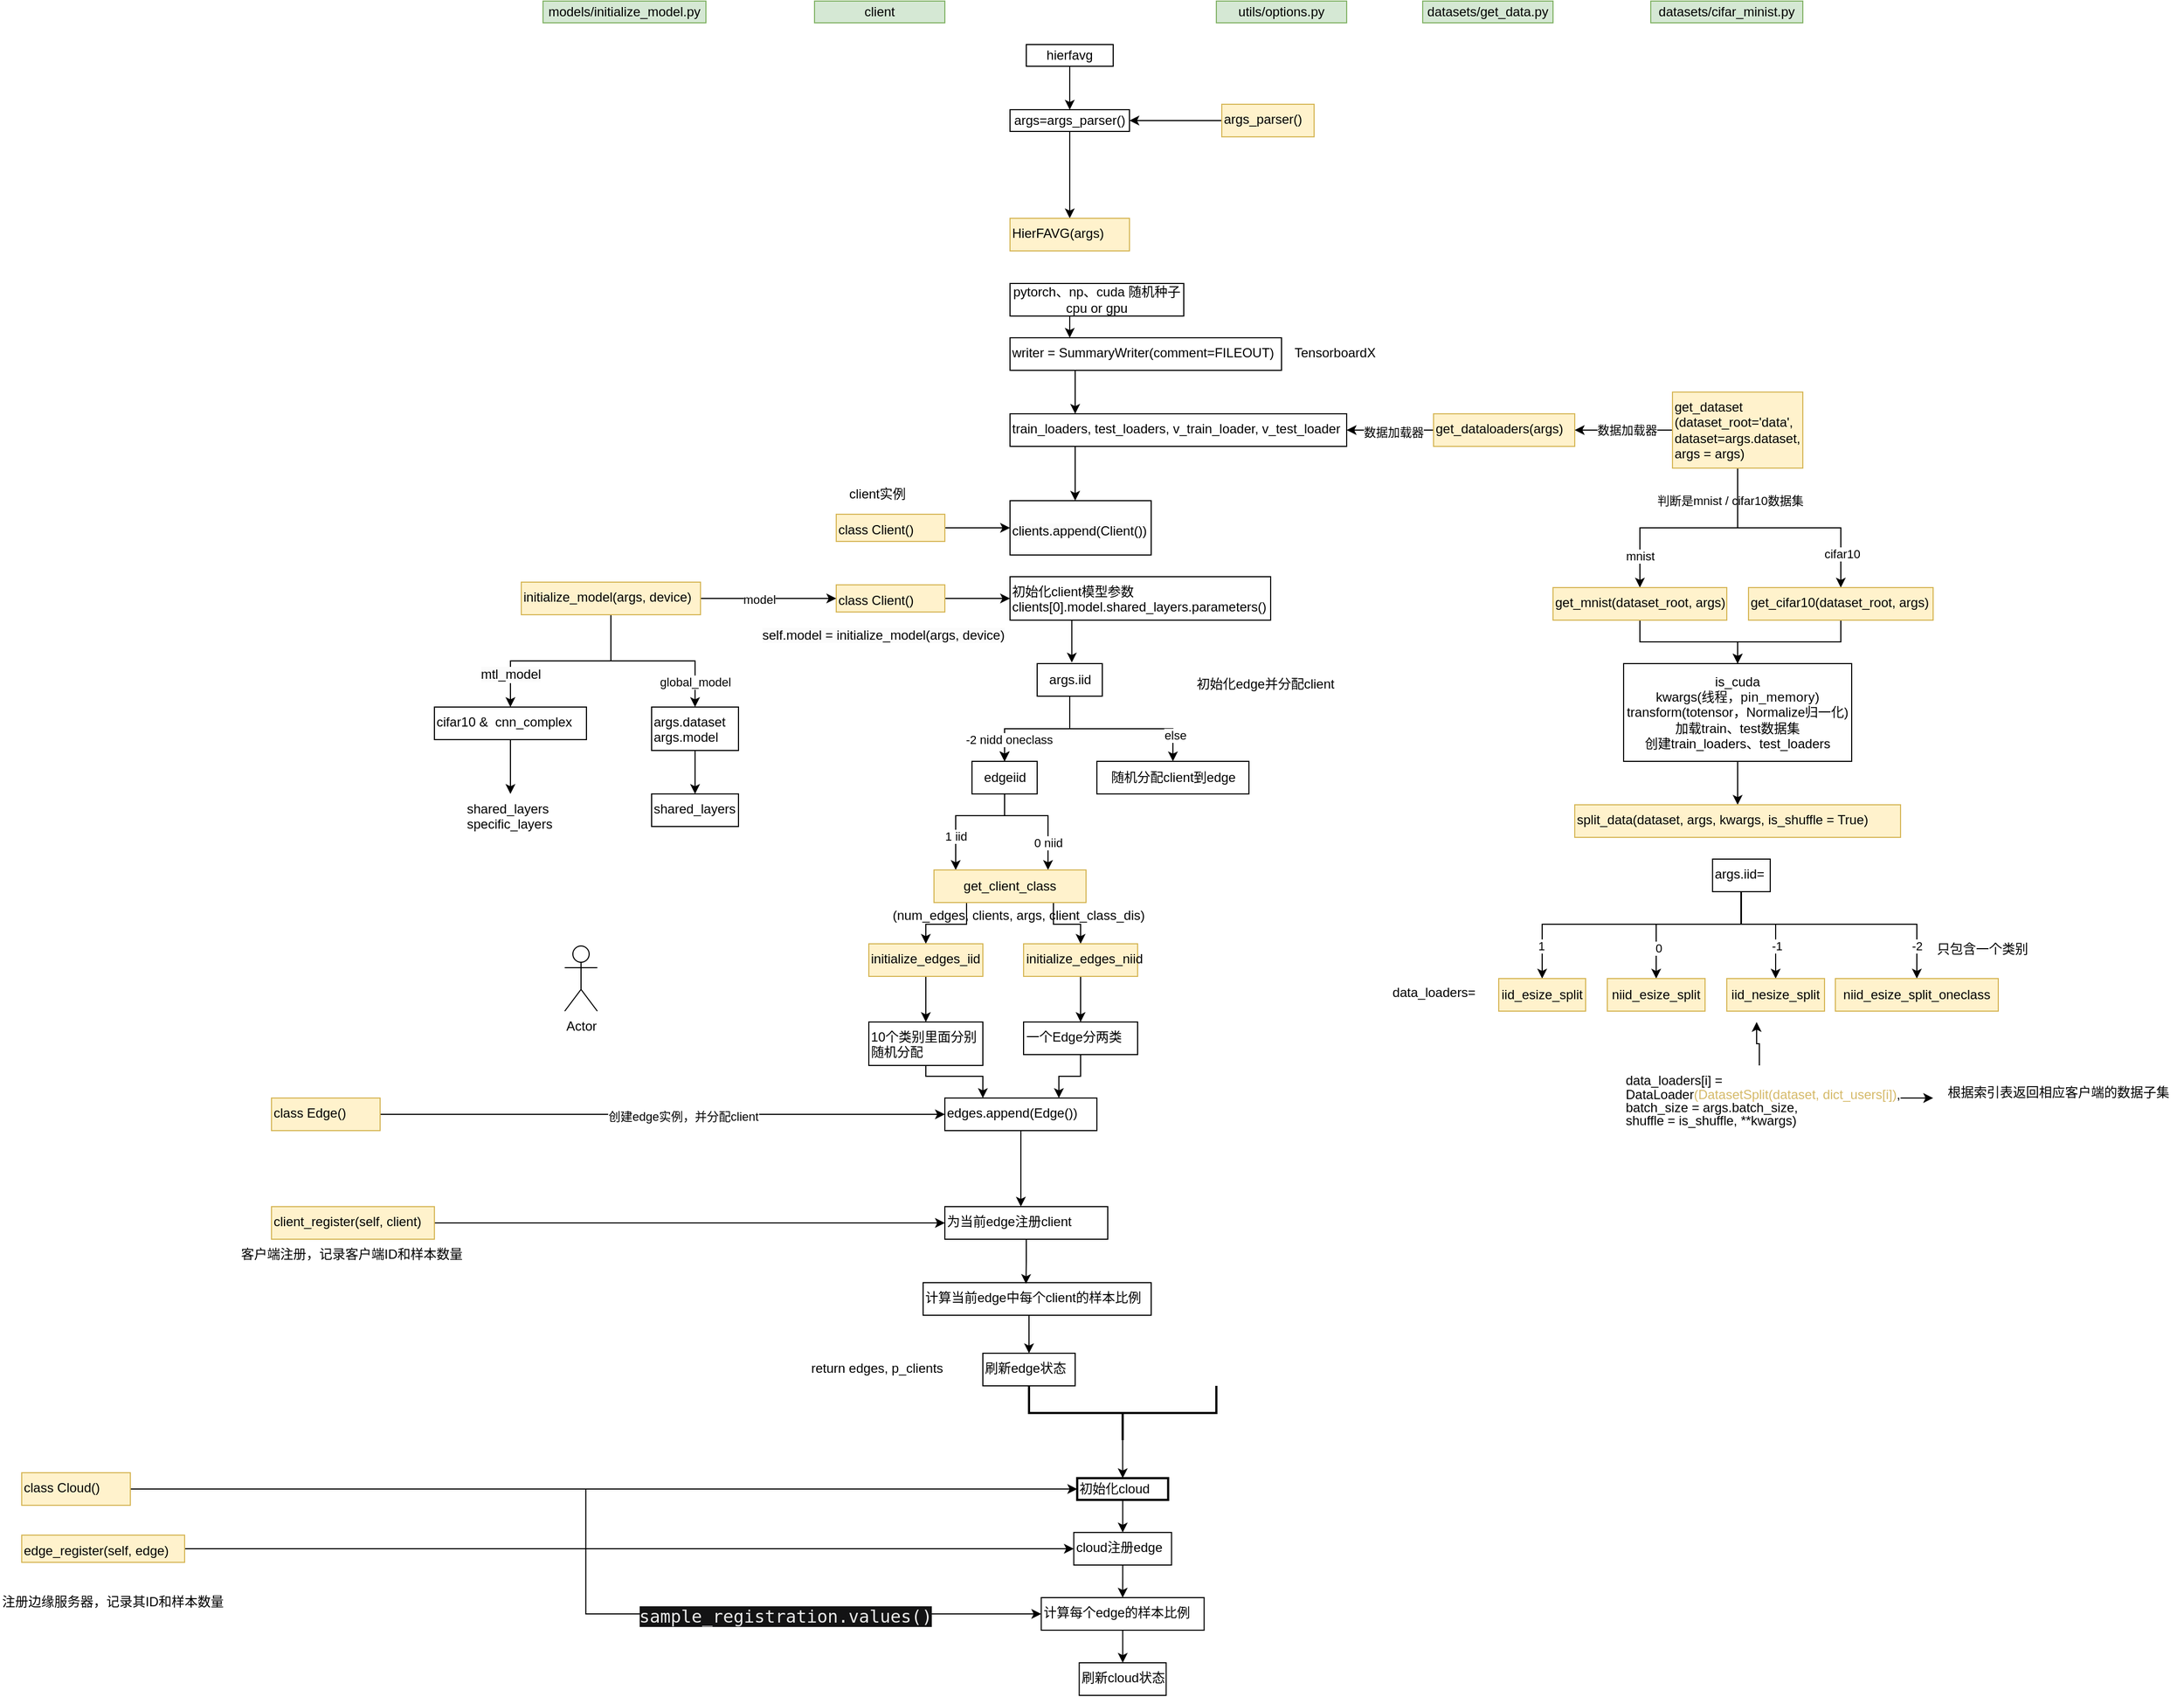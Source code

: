 <mxfile version="25.0.3">
  <diagram name="Page-1" id="74e2e168-ea6b-b213-b513-2b3c1d86103e">
    <mxGraphModel dx="2105" dy="570" grid="1" gridSize="10" guides="1" tooltips="1" connect="1" arrows="1" fold="1" page="1" pageScale="1" pageWidth="1100" pageHeight="850" background="none" math="0" shadow="0">
      <root>
        <mxCell id="0" />
        <mxCell id="1" parent="0" />
        <mxCell id="cj8k2KHTS7MA4aPITtsR-3" style="edgeStyle=orthogonalEdgeStyle;rounded=0;orthogonalLoop=1;jettySize=auto;html=1;exitX=0.5;exitY=1;exitDx=0;exitDy=0;" edge="1" parent="1" source="cj8k2KHTS7MA4aPITtsR-2">
          <mxGeometry relative="1" as="geometry">
            <mxPoint x="125" y="100" as="targetPoint" />
          </mxGeometry>
        </mxCell>
        <mxCell id="cj8k2KHTS7MA4aPITtsR-2" value="hierfavg" style="whiteSpace=wrap;html=1;" vertex="1" parent="1">
          <mxGeometry x="85" y="40" width="80" height="20" as="geometry" />
        </mxCell>
        <mxCell id="cj8k2KHTS7MA4aPITtsR-58" value="" style="edgeStyle=orthogonalEdgeStyle;rounded=0;orthogonalLoop=1;jettySize=auto;html=1;" edge="1" parent="1" source="cj8k2KHTS7MA4aPITtsR-40" target="cj8k2KHTS7MA4aPITtsR-59">
          <mxGeometry relative="1" as="geometry">
            <mxPoint x="125.034" y="150" as="targetPoint" />
          </mxGeometry>
        </mxCell>
        <mxCell id="cj8k2KHTS7MA4aPITtsR-40" value="args=args_parser()" style="whiteSpace=wrap;html=1;" vertex="1" parent="1">
          <mxGeometry x="70" y="100" width="110" height="20" as="geometry" />
        </mxCell>
        <mxCell id="cj8k2KHTS7MA4aPITtsR-54" value="&lt;span style=&quot;text-align: left;&quot;&gt;utils/options.py&lt;/span&gt;" style="rounded=0;whiteSpace=wrap;html=1;fillColor=#d5e8d4;strokeColor=#82b366;" vertex="1" parent="1">
          <mxGeometry x="260" width="120" height="20" as="geometry" />
        </mxCell>
        <mxCell id="cj8k2KHTS7MA4aPITtsR-59" value="HierFAVG(args)" style="text;whiteSpace=wrap;html=1;fillColor=#fff2cc;strokeColor=#d6b656;" vertex="1" parent="1">
          <mxGeometry x="70" y="200" width="110" height="30" as="geometry" />
        </mxCell>
        <mxCell id="cj8k2KHTS7MA4aPITtsR-60" value="pytorch、np、cuda 随机种子&lt;div&gt;cpu or gpu&lt;br&gt;&lt;/div&gt;" style="whiteSpace=wrap;html=1;" vertex="1" parent="1">
          <mxGeometry x="70" y="260" width="160" height="30" as="geometry" />
        </mxCell>
        <mxCell id="cj8k2KHTS7MA4aPITtsR-61" value="&lt;span style=&quot;text-align: left;&quot;&gt;datasets/get_data.py&lt;/span&gt;" style="rounded=0;whiteSpace=wrap;html=1;fillColor=#d5e8d4;strokeColor=#82b366;" vertex="1" parent="1">
          <mxGeometry x="450" width="120" height="20" as="geometry" />
        </mxCell>
        <mxCell id="cj8k2KHTS7MA4aPITtsR-66" value="" style="edgeStyle=orthogonalEdgeStyle;rounded=0;orthogonalLoop=1;jettySize=auto;html=1;" edge="1" parent="1" target="cj8k2KHTS7MA4aPITtsR-65">
          <mxGeometry relative="1" as="geometry">
            <mxPoint x="125" y="290" as="sourcePoint" />
            <Array as="points">
              <mxPoint x="125" y="320" />
              <mxPoint x="125" y="320" />
            </Array>
          </mxGeometry>
        </mxCell>
        <mxCell id="cj8k2KHTS7MA4aPITtsR-72" value="" style="edgeStyle=orthogonalEdgeStyle;rounded=0;orthogonalLoop=1;jettySize=auto;html=1;" edge="1" parent="1" source="cj8k2KHTS7MA4aPITtsR-65">
          <mxGeometry relative="1" as="geometry">
            <mxPoint x="130" y="380" as="targetPoint" />
            <Array as="points">
              <mxPoint x="130" y="360" />
              <mxPoint x="130" y="360" />
            </Array>
          </mxGeometry>
        </mxCell>
        <mxCell id="cj8k2KHTS7MA4aPITtsR-65" value="writer = SummaryWriter(comment=FILEOUT)" style="text;whiteSpace=wrap;html=1;strokeColor=default;" vertex="1" parent="1">
          <mxGeometry x="70" y="310" width="250" height="30" as="geometry" />
        </mxCell>
        <mxCell id="cj8k2KHTS7MA4aPITtsR-70" value="TensorboardX" style="text;whiteSpace=wrap;html=1;" vertex="1" parent="1">
          <mxGeometry x="330" y="310" width="80" height="20" as="geometry" />
        </mxCell>
        <mxCell id="cj8k2KHTS7MA4aPITtsR-133" value="" style="edgeStyle=orthogonalEdgeStyle;rounded=0;orthogonalLoop=1;jettySize=auto;html=1;" edge="1" parent="1" source="cj8k2KHTS7MA4aPITtsR-73" target="cj8k2KHTS7MA4aPITtsR-132">
          <mxGeometry relative="1" as="geometry">
            <Array as="points">
              <mxPoint x="130" y="420" />
              <mxPoint x="130" y="420" />
            </Array>
          </mxGeometry>
        </mxCell>
        <mxCell id="cj8k2KHTS7MA4aPITtsR-73" value="train_loaders, test_loaders, v_train_loader, v_test_loader&lt;div&gt;&lt;br&gt;&lt;/div&gt;" style="text;whiteSpace=wrap;html=1;strokeColor=default;" vertex="1" parent="1">
          <mxGeometry x="70" y="380" width="310" height="30" as="geometry" />
        </mxCell>
        <mxCell id="cj8k2KHTS7MA4aPITtsR-76" value="" style="edgeStyle=orthogonalEdgeStyle;rounded=0;orthogonalLoop=1;jettySize=auto;html=1;" edge="1" parent="1" source="cj8k2KHTS7MA4aPITtsR-75" target="cj8k2KHTS7MA4aPITtsR-73">
          <mxGeometry relative="1" as="geometry" />
        </mxCell>
        <mxCell id="cj8k2KHTS7MA4aPITtsR-78" value="数据加载器" style="edgeLabel;html=1;align=center;verticalAlign=middle;resizable=0;points=[];" vertex="1" connectable="0" parent="cj8k2KHTS7MA4aPITtsR-76">
          <mxGeometry x="-0.061" y="2" relative="1" as="geometry">
            <mxPoint as="offset" />
          </mxGeometry>
        </mxCell>
        <mxCell id="cj8k2KHTS7MA4aPITtsR-75" value="&lt;span style=&quot;forced-color-adjust: none; color: rgb(0, 0, 0); font-family: Helvetica; font-size: 12px; font-style: normal; font-variant-ligatures: normal; font-variant-caps: normal; font-weight: 400; letter-spacing: normal; orphans: 2; text-align: left; text-indent: 0px; text-transform: none; widows: 2; word-spacing: 0px; -webkit-text-stroke-width: 0px; white-space: normal; background-color: initial; text-decoration-thickness: initial; text-decoration-style: initial; text-decoration-color: initial;&quot;&gt;get_dataloaders(args)&lt;/span&gt;" style="text;whiteSpace=wrap;html=1;fillColor=#fff2cc;strokeColor=#d6b656;" vertex="1" parent="1">
          <mxGeometry x="460" y="380" width="130" height="30" as="geometry" />
        </mxCell>
        <mxCell id="cj8k2KHTS7MA4aPITtsR-77" value="&lt;span style=&quot;text-align: left;&quot;&gt;datasets/cifar_minist.py&lt;/span&gt;" style="rounded=0;whiteSpace=wrap;html=1;fillColor=#d5e8d4;strokeColor=#82b366;" vertex="1" parent="1">
          <mxGeometry x="660" width="140" height="20" as="geometry" />
        </mxCell>
        <mxCell id="cj8k2KHTS7MA4aPITtsR-82" value="" style="edgeStyle=orthogonalEdgeStyle;rounded=0;orthogonalLoop=1;jettySize=auto;html=1;" edge="1" parent="1" source="cj8k2KHTS7MA4aPITtsR-79" target="cj8k2KHTS7MA4aPITtsR-75">
          <mxGeometry relative="1" as="geometry" />
        </mxCell>
        <mxCell id="cj8k2KHTS7MA4aPITtsR-83" value="数据加载器" style="edgeLabel;html=1;align=center;verticalAlign=middle;resizable=0;points=[];" vertex="1" connectable="0" parent="cj8k2KHTS7MA4aPITtsR-82">
          <mxGeometry x="-0.052" relative="1" as="geometry">
            <mxPoint as="offset" />
          </mxGeometry>
        </mxCell>
        <mxCell id="cj8k2KHTS7MA4aPITtsR-87" value="" style="edgeStyle=orthogonalEdgeStyle;rounded=0;orthogonalLoop=1;jettySize=auto;html=1;" edge="1" parent="1" source="cj8k2KHTS7MA4aPITtsR-79" target="cj8k2KHTS7MA4aPITtsR-86">
          <mxGeometry relative="1" as="geometry" />
        </mxCell>
        <mxCell id="cj8k2KHTS7MA4aPITtsR-88" value="判断是mnist / cifar10数据集" style="edgeLabel;html=1;align=center;verticalAlign=middle;resizable=0;points=[];" vertex="1" connectable="0" parent="cj8k2KHTS7MA4aPITtsR-87">
          <mxGeometry x="-0.239" y="-1" relative="1" as="geometry">
            <mxPoint x="14" y="-24" as="offset" />
          </mxGeometry>
        </mxCell>
        <mxCell id="cj8k2KHTS7MA4aPITtsR-91" value="mnist" style="edgeLabel;html=1;align=center;verticalAlign=middle;resizable=0;points=[];" vertex="1" connectable="0" parent="cj8k2KHTS7MA4aPITtsR-87">
          <mxGeometry x="0.533" relative="1" as="geometry">
            <mxPoint y="17" as="offset" />
          </mxGeometry>
        </mxCell>
        <mxCell id="cj8k2KHTS7MA4aPITtsR-94" style="edgeStyle=orthogonalEdgeStyle;rounded=0;orthogonalLoop=1;jettySize=auto;html=1;" edge="1" parent="1" source="cj8k2KHTS7MA4aPITtsR-79" target="cj8k2KHTS7MA4aPITtsR-92">
          <mxGeometry relative="1" as="geometry" />
        </mxCell>
        <mxCell id="cj8k2KHTS7MA4aPITtsR-95" value="cifar10" style="edgeLabel;html=1;align=center;verticalAlign=middle;resizable=0;points=[];" vertex="1" connectable="0" parent="cj8k2KHTS7MA4aPITtsR-94">
          <mxGeometry x="0.696" y="1" relative="1" as="geometry">
            <mxPoint as="offset" />
          </mxGeometry>
        </mxCell>
        <mxCell id="cj8k2KHTS7MA4aPITtsR-79" value="get_dataset&lt;div&gt;(dataset_root=&#39;data&#39;,&lt;br&gt;dataset=args.dataset,&lt;br&gt;args = args)&lt;/div&gt;" style="text;whiteSpace=wrap;html=1;fillColor=#fff2cc;strokeColor=#d6b656;" vertex="1" parent="1">
          <mxGeometry x="680" y="360" width="120" height="70" as="geometry" />
        </mxCell>
        <mxCell id="cj8k2KHTS7MA4aPITtsR-98" style="edgeStyle=orthogonalEdgeStyle;rounded=0;orthogonalLoop=1;jettySize=auto;html=1;entryX=0.5;entryY=0;entryDx=0;entryDy=0;" edge="1" parent="1" source="cj8k2KHTS7MA4aPITtsR-86" target="cj8k2KHTS7MA4aPITtsR-96">
          <mxGeometry relative="1" as="geometry" />
        </mxCell>
        <mxCell id="cj8k2KHTS7MA4aPITtsR-86" value="&lt;div&gt;get_mnist(dataset_root, args)&lt;br&gt;&lt;/div&gt;" style="whiteSpace=wrap;html=1;align=left;verticalAlign=top;fillColor=#fff2cc;strokeColor=#d6b656;gradientColor=none;" vertex="1" parent="1">
          <mxGeometry x="570" y="540" width="160" height="30" as="geometry" />
        </mxCell>
        <mxCell id="cj8k2KHTS7MA4aPITtsR-99" style="edgeStyle=orthogonalEdgeStyle;rounded=0;orthogonalLoop=1;jettySize=auto;html=1;entryX=0.5;entryY=0;entryDx=0;entryDy=0;" edge="1" parent="1" source="cj8k2KHTS7MA4aPITtsR-92" target="cj8k2KHTS7MA4aPITtsR-96">
          <mxGeometry relative="1" as="geometry">
            <mxPoint x="750" y="610" as="targetPoint" />
          </mxGeometry>
        </mxCell>
        <mxCell id="cj8k2KHTS7MA4aPITtsR-92" value="&lt;div&gt;get_cifar10(dataset_root, args)&lt;br&gt;&lt;/div&gt;" style="whiteSpace=wrap;html=1;align=left;verticalAlign=top;fillColor=#fff2cc;strokeColor=#d6b656;gradientColor=none;" vertex="1" parent="1">
          <mxGeometry x="750" y="540" width="170" height="30" as="geometry" />
        </mxCell>
        <mxCell id="cj8k2KHTS7MA4aPITtsR-104" value="" style="edgeStyle=orthogonalEdgeStyle;rounded=0;orthogonalLoop=1;jettySize=auto;html=1;" edge="1" parent="1" source="cj8k2KHTS7MA4aPITtsR-96" target="cj8k2KHTS7MA4aPITtsR-102">
          <mxGeometry relative="1" as="geometry" />
        </mxCell>
        <mxCell id="cj8k2KHTS7MA4aPITtsR-96" value="is_cuda&lt;div&gt;kwargs(线程，&lt;span style=&quot;background-color: rgb(255, 255, 255); color: rgb(6, 6, 7); letter-spacing: 0.25px; text-align: justify; white-space-collapse: preserve;&quot;&gt;&lt;font&gt;pin_memory&lt;/font&gt;&lt;/span&gt;&lt;span style=&quot;background-color: initial;&quot;&gt;)&lt;/span&gt;&lt;/div&gt;&lt;div&gt;&lt;span style=&quot;background-color: initial;&quot;&gt;transform(totensor，Normalize归一化)&lt;/span&gt;&lt;/div&gt;&lt;div&gt;&lt;span style=&quot;background-color: initial;&quot;&gt;加载train、test数据集&lt;/span&gt;&lt;/div&gt;&lt;div&gt;&lt;span style=&quot;background-color: initial;&quot;&gt;创建&lt;/span&gt;&lt;span style=&quot;text-align: left; background-color: initial;&quot;&gt;train_loaders、&lt;/span&gt;&lt;span style=&quot;text-align: left; background-color: initial;&quot;&gt;test_loaders&lt;/span&gt;&lt;/div&gt;" style="rounded=0;whiteSpace=wrap;html=1;" vertex="1" parent="1">
          <mxGeometry x="635" y="610" width="210" height="90" as="geometry" />
        </mxCell>
        <mxCell id="cj8k2KHTS7MA4aPITtsR-102" value="split_data(dataset, args, kwargs, is_shuffle = True)" style="text;whiteSpace=wrap;html=1;strokeColor=#d6b656;fillColor=#fff2cc;" vertex="1" parent="1">
          <mxGeometry x="590" y="740" width="300" height="30" as="geometry" />
        </mxCell>
        <mxCell id="cj8k2KHTS7MA4aPITtsR-115" style="edgeStyle=orthogonalEdgeStyle;rounded=0;orthogonalLoop=1;jettySize=auto;html=1;entryX=0.5;entryY=0;entryDx=0;entryDy=0;" edge="1" parent="1" source="cj8k2KHTS7MA4aPITtsR-105" target="cj8k2KHTS7MA4aPITtsR-111">
          <mxGeometry relative="1" as="geometry">
            <Array as="points">
              <mxPoint x="743" y="850" />
              <mxPoint x="560" y="850" />
            </Array>
          </mxGeometry>
        </mxCell>
        <mxCell id="cj8k2KHTS7MA4aPITtsR-119" value="1" style="edgeLabel;html=1;align=center;verticalAlign=middle;resizable=0;points=[];" vertex="1" connectable="0" parent="cj8k2KHTS7MA4aPITtsR-115">
          <mxGeometry x="0.773" y="-1" relative="1" as="geometry">
            <mxPoint as="offset" />
          </mxGeometry>
        </mxCell>
        <mxCell id="cj8k2KHTS7MA4aPITtsR-116" style="edgeStyle=orthogonalEdgeStyle;rounded=0;orthogonalLoop=1;jettySize=auto;html=1;" edge="1" parent="1" target="cj8k2KHTS7MA4aPITtsR-112">
          <mxGeometry relative="1" as="geometry">
            <mxPoint x="743" y="820" as="sourcePoint" />
            <Array as="points">
              <mxPoint x="743" y="850" />
              <mxPoint x="665" y="850" />
            </Array>
          </mxGeometry>
        </mxCell>
        <mxCell id="cj8k2KHTS7MA4aPITtsR-120" value="0" style="edgeLabel;html=1;align=center;verticalAlign=middle;resizable=0;points=[];" vertex="1" connectable="0" parent="cj8k2KHTS7MA4aPITtsR-116">
          <mxGeometry x="0.638" y="2" relative="1" as="geometry">
            <mxPoint as="offset" />
          </mxGeometry>
        </mxCell>
        <mxCell id="cj8k2KHTS7MA4aPITtsR-117" style="edgeStyle=orthogonalEdgeStyle;rounded=0;orthogonalLoop=1;jettySize=auto;html=1;entryX=0.5;entryY=0;entryDx=0;entryDy=0;" edge="1" parent="1" source="cj8k2KHTS7MA4aPITtsR-105" target="cj8k2KHTS7MA4aPITtsR-114">
          <mxGeometry relative="1" as="geometry">
            <Array as="points">
              <mxPoint x="743" y="850" />
              <mxPoint x="775" y="850" />
            </Array>
          </mxGeometry>
        </mxCell>
        <mxCell id="cj8k2KHTS7MA4aPITtsR-121" value="-1" style="edgeLabel;html=1;align=center;verticalAlign=middle;resizable=0;points=[];" vertex="1" connectable="0" parent="cj8k2KHTS7MA4aPITtsR-117">
          <mxGeometry x="0.451" y="1" relative="1" as="geometry">
            <mxPoint as="offset" />
          </mxGeometry>
        </mxCell>
        <mxCell id="cj8k2KHTS7MA4aPITtsR-118" style="edgeStyle=orthogonalEdgeStyle;rounded=0;orthogonalLoop=1;jettySize=auto;html=1;" edge="1" parent="1" source="cj8k2KHTS7MA4aPITtsR-105" target="cj8k2KHTS7MA4aPITtsR-113">
          <mxGeometry relative="1" as="geometry">
            <Array as="points">
              <mxPoint x="743" y="850" />
              <mxPoint x="905" y="850" />
            </Array>
          </mxGeometry>
        </mxCell>
        <mxCell id="cj8k2KHTS7MA4aPITtsR-122" value="-2" style="edgeLabel;html=1;align=center;verticalAlign=middle;resizable=0;points=[];" vertex="1" connectable="0" parent="cj8k2KHTS7MA4aPITtsR-118">
          <mxGeometry x="0.752" relative="1" as="geometry">
            <mxPoint as="offset" />
          </mxGeometry>
        </mxCell>
        <mxCell id="cj8k2KHTS7MA4aPITtsR-105" value="args.iid=" style="whiteSpace=wrap;html=1;align=left;verticalAlign=top;movable=1;resizable=1;rotatable=1;deletable=1;editable=1;locked=0;connectable=1;strokeColor=default;" vertex="1" parent="1">
          <mxGeometry x="716.88" y="790" width="53.12" height="30" as="geometry" />
        </mxCell>
        <mxCell id="cj8k2KHTS7MA4aPITtsR-111" value="iid_esize_split" style="whiteSpace=wrap;html=1;fillColor=#fff2cc;strokeColor=#d6b656;" vertex="1" parent="1">
          <mxGeometry x="520" y="900" width="80" height="30" as="geometry" />
        </mxCell>
        <mxCell id="cj8k2KHTS7MA4aPITtsR-112" value="niid_esize_split" style="whiteSpace=wrap;html=1;fillColor=#fff2cc;strokeColor=#d6b656;" vertex="1" parent="1">
          <mxGeometry x="620" y="900" width="90" height="30" as="geometry" />
        </mxCell>
        <mxCell id="cj8k2KHTS7MA4aPITtsR-113" value="niid_esize_split_oneclass" style="whiteSpace=wrap;html=1;fillColor=#fff2cc;strokeColor=#d6b656;" vertex="1" parent="1">
          <mxGeometry x="830" y="900" width="150" height="30" as="geometry" />
        </mxCell>
        <mxCell id="cj8k2KHTS7MA4aPITtsR-114" value="iid_nesize_split" style="whiteSpace=wrap;html=1;fillColor=#fff2cc;strokeColor=#d6b656;" vertex="1" parent="1">
          <mxGeometry x="730" y="900" width="90" height="30" as="geometry" />
        </mxCell>
        <mxCell id="cj8k2KHTS7MA4aPITtsR-123" value="只包含一个类别" style="text;html=1;align=center;verticalAlign=middle;resizable=0;points=[];autosize=1;strokeColor=none;fillColor=none;" vertex="1" parent="1">
          <mxGeometry x="910" y="858" width="110" height="30" as="geometry" />
        </mxCell>
        <mxCell id="cj8k2KHTS7MA4aPITtsR-124" value="data_loaders=" style="text;html=1;align=center;verticalAlign=middle;resizable=0;points=[];autosize=1;strokeColor=none;fillColor=none;" vertex="1" parent="1">
          <mxGeometry x="410" y="898" width="100" height="30" as="geometry" />
        </mxCell>
        <mxCell id="cj8k2KHTS7MA4aPITtsR-130" value="" style="edgeStyle=orthogonalEdgeStyle;rounded=0;orthogonalLoop=1;jettySize=auto;html=1;" edge="1" parent="1" source="cj8k2KHTS7MA4aPITtsR-125">
          <mxGeometry relative="1" as="geometry">
            <mxPoint x="750.004" y="990" as="sourcePoint" />
            <mxPoint x="757.48" y="940" as="targetPoint" />
            <Array as="points">
              <mxPoint x="760" y="960" />
              <mxPoint x="758" y="960" />
            </Array>
          </mxGeometry>
        </mxCell>
        <mxCell id="cj8k2KHTS7MA4aPITtsR-125" value="data_loaders[i] =&amp;nbsp;&lt;div style=&quot;line-height: 100%;&quot;&gt;DataLoader&lt;font color=&quot;#d5b968&quot;&gt;(DatasetSplit(dataset, dict_users[i])&lt;/font&gt;,&lt;br&gt;                                    batch_size = args.batch_size,&lt;br&gt;                                    shuffle = is_shuffle, **kwargs)&lt;/div&gt;" style="text;whiteSpace=wrap;html=1;" vertex="1" parent="1">
          <mxGeometry x="635" y="980" width="265" height="70" as="geometry" />
        </mxCell>
        <mxCell id="cj8k2KHTS7MA4aPITtsR-126" value="" style="endArrow=classic;html=1;rounded=0;" edge="1" parent="1">
          <mxGeometry width="50" height="50" relative="1" as="geometry">
            <mxPoint x="890" y="1010" as="sourcePoint" />
            <mxPoint x="920" y="1010" as="targetPoint" />
          </mxGeometry>
        </mxCell>
        <mxCell id="cj8k2KHTS7MA4aPITtsR-129" value="根据索引表返回相应客户端的数据子集" style="text;html=1;align=center;verticalAlign=middle;resizable=0;points=[];autosize=1;strokeColor=none;fillColor=none;" vertex="1" parent="1">
          <mxGeometry x="920" y="990" width="230" height="30" as="geometry" />
        </mxCell>
        <UserObject label="&lt;br&gt;&lt;span style=&quot;color: rgb(0, 0, 0); font-family: Helvetica; font-size: 12px; font-style: normal; font-variant-ligatures: normal; font-variant-caps: normal; font-weight: 400; letter-spacing: normal; orphans: 2; text-align: left; text-indent: 0px; text-transform: none; widows: 2; word-spacing: 0px; -webkit-text-stroke-width: 0px; white-space: normal; background-color: rgb(251, 251, 251); text-decoration-thickness: initial; text-decoration-style: initial; text-decoration-color: initial; display: inline !important; float: none;&quot;&gt;clients.append(Client())&lt;/span&gt;&lt;div&gt;&lt;br/&gt;&lt;/div&gt;" link="&#xa;&lt;span style=&quot;color: rgb(0, 0, 0); font-family: Helvetica; font-size: 12px; font-style: normal; font-variant-ligatures: normal; font-variant-caps: normal; font-weight: 400; letter-spacing: normal; orphans: 2; text-align: left; text-indent: 0px; text-transform: none; widows: 2; word-spacing: 0px; -webkit-text-stroke-width: 0px; white-space: normal; background-color: rgb(251, 251, 251); text-decoration-thickness: initial; text-decoration-style: initial; text-decoration-color: initial; display: inline !important; float: none;&quot;&gt;clients.append(Client&lt;/span&gt;&#xa;&#xa;" id="cj8k2KHTS7MA4aPITtsR-132">
          <mxCell style="whiteSpace=wrap;html=1;align=left;verticalAlign=top;fillColor=none;gradientColor=none;" vertex="1" parent="1">
            <mxGeometry x="70" y="460" width="130" height="50" as="geometry" />
          </mxCell>
        </UserObject>
        <mxCell id="cj8k2KHTS7MA4aPITtsR-135" value="" style="edgeStyle=orthogonalEdgeStyle;rounded=0;orthogonalLoop=1;jettySize=auto;html=1;" edge="1" parent="1" source="cj8k2KHTS7MA4aPITtsR-134" target="cj8k2KHTS7MA4aPITtsR-40">
          <mxGeometry relative="1" as="geometry" />
        </mxCell>
        <mxCell id="cj8k2KHTS7MA4aPITtsR-134" value="args_parser()" style="text;whiteSpace=wrap;html=1;fillColor=#fff2cc;strokeColor=#d6b656;" vertex="1" parent="1">
          <mxGeometry x="265" y="95" width="85" height="30" as="geometry" />
        </mxCell>
        <mxCell id="cj8k2KHTS7MA4aPITtsR-137" value="&lt;span style=&quot;text-align: left;&quot;&gt;client&lt;/span&gt;" style="rounded=0;whiteSpace=wrap;html=1;fillColor=#d5e8d4;strokeColor=#82b366;" vertex="1" parent="1">
          <mxGeometry x="-110" width="120" height="20" as="geometry" />
        </mxCell>
        <mxCell id="cj8k2KHTS7MA4aPITtsR-139" value="" style="edgeStyle=orthogonalEdgeStyle;rounded=0;orthogonalLoop=1;jettySize=auto;html=1;" edge="1" parent="1" source="cj8k2KHTS7MA4aPITtsR-138" target="cj8k2KHTS7MA4aPITtsR-132">
          <mxGeometry relative="1" as="geometry" />
        </mxCell>
        <mxCell id="cj8k2KHTS7MA4aPITtsR-138" value="class Client()" style="text;whiteSpace=wrap;html=1;fillColor=#fff2cc;strokeColor=#d6b656;" vertex="1" parent="1">
          <mxGeometry x="-90" y="472.5" width="100" height="25" as="geometry" />
        </mxCell>
        <mxCell id="cj8k2KHTS7MA4aPITtsR-140" value="初始化client模型参数&lt;div&gt;clients[0].model.shared_layers.parameters()&lt;br&gt;&lt;/div&gt;" style="text;whiteSpace=wrap;html=1;strokeColor=default;" vertex="1" parent="1">
          <mxGeometry x="70" y="530" width="240" height="40" as="geometry" />
        </mxCell>
        <mxCell id="cj8k2KHTS7MA4aPITtsR-144" value="" style="edgeStyle=orthogonalEdgeStyle;rounded=0;orthogonalLoop=1;jettySize=auto;html=1;" edge="1" parent="1" source="cj8k2KHTS7MA4aPITtsR-143" target="cj8k2KHTS7MA4aPITtsR-140">
          <mxGeometry relative="1" as="geometry" />
        </mxCell>
        <mxCell id="cj8k2KHTS7MA4aPITtsR-143" value="class Client()" style="text;whiteSpace=wrap;html=1;fillColor=#fff2cc;strokeColor=#d6b656;" vertex="1" parent="1">
          <mxGeometry x="-90" y="537.5" width="100" height="25" as="geometry" />
        </mxCell>
        <mxCell id="cj8k2KHTS7MA4aPITtsR-147" value="&lt;span style=&quot;text-align: left;&quot;&gt;models/initialize_model.py&lt;/span&gt;" style="rounded=0;whiteSpace=wrap;html=1;fillColor=#d5e8d4;strokeColor=#82b366;" vertex="1" parent="1">
          <mxGeometry x="-360" width="150" height="20" as="geometry" />
        </mxCell>
        <mxCell id="cj8k2KHTS7MA4aPITtsR-150" style="edgeStyle=orthogonalEdgeStyle;rounded=0;orthogonalLoop=1;jettySize=auto;html=1;entryX=0;entryY=0.5;entryDx=0;entryDy=0;" edge="1" parent="1" source="cj8k2KHTS7MA4aPITtsR-149" target="cj8k2KHTS7MA4aPITtsR-143">
          <mxGeometry relative="1" as="geometry" />
        </mxCell>
        <mxCell id="cj8k2KHTS7MA4aPITtsR-153" value="model" style="edgeLabel;html=1;align=center;verticalAlign=middle;resizable=0;points=[];" vertex="1" connectable="0" parent="cj8k2KHTS7MA4aPITtsR-150">
          <mxGeometry x="-0.14" y="-1" relative="1" as="geometry">
            <mxPoint as="offset" />
          </mxGeometry>
        </mxCell>
        <mxCell id="cj8k2KHTS7MA4aPITtsR-159" style="edgeStyle=orthogonalEdgeStyle;rounded=0;orthogonalLoop=1;jettySize=auto;html=1;entryX=0.5;entryY=0;entryDx=0;entryDy=0;" edge="1" parent="1" source="cj8k2KHTS7MA4aPITtsR-149" target="cj8k2KHTS7MA4aPITtsR-154">
          <mxGeometry relative="1" as="geometry" />
        </mxCell>
        <mxCell id="cj8k2KHTS7MA4aPITtsR-161" value="&lt;span style=&quot;font-size: 12px; text-align: left; text-wrap: wrap; background-color: rgb(251, 251, 251);&quot;&gt;mtl_model&lt;/span&gt;" style="edgeLabel;html=1;align=center;verticalAlign=middle;resizable=0;points=[];" vertex="1" connectable="0" parent="cj8k2KHTS7MA4aPITtsR-159">
          <mxGeometry x="0.205" y="2" relative="1" as="geometry">
            <mxPoint x="-28" y="10" as="offset" />
          </mxGeometry>
        </mxCell>
        <mxCell id="cj8k2KHTS7MA4aPITtsR-160" style="edgeStyle=orthogonalEdgeStyle;rounded=0;orthogonalLoop=1;jettySize=auto;html=1;entryX=0.5;entryY=0;entryDx=0;entryDy=0;" edge="1" parent="1" source="cj8k2KHTS7MA4aPITtsR-149" target="cj8k2KHTS7MA4aPITtsR-156">
          <mxGeometry relative="1" as="geometry" />
        </mxCell>
        <mxCell id="cj8k2KHTS7MA4aPITtsR-162" value="global_model" style="edgeLabel;html=1;align=center;verticalAlign=middle;resizable=0;points=[];" vertex="1" connectable="0" parent="cj8k2KHTS7MA4aPITtsR-160">
          <mxGeometry x="0.717" y="-1" relative="1" as="geometry">
            <mxPoint x="1" as="offset" />
          </mxGeometry>
        </mxCell>
        <mxCell id="cj8k2KHTS7MA4aPITtsR-149" value="initialize_model(args, device)" style="text;whiteSpace=wrap;html=1;fillColor=#fff2cc;strokeColor=#d6b656;" vertex="1" parent="1">
          <mxGeometry x="-380" y="535" width="165" height="30" as="geometry" />
        </mxCell>
        <UserObject label="&lt;span style=&quot;color: rgb(0, 0, 0); font-family: Helvetica; font-size: 12px; font-style: normal; font-variant-ligatures: normal; font-variant-caps: normal; font-weight: 400; letter-spacing: normal; orphans: 2; text-align: left; text-indent: 0px; text-transform: none; widows: 2; word-spacing: 0px; -webkit-text-stroke-width: 0px; white-space: normal; background-color: rgb(251, 251, 251); text-decoration-thickness: initial; text-decoration-style: initial; text-decoration-color: initial; display: inline !important; float: none;&quot;&gt;self.model = initialize_model(args, device)&lt;/span&gt;" link="&lt;span style=&quot;color: rgb(0, 0, 0); font-family: Helvetica; font-size: 12px; font-style: normal; font-variant-ligatures: normal; font-variant-caps: normal; font-weight: 400; letter-spacing: normal; orphans: 2; text-align: left; text-indent: 0px; text-transform: none; widows: 2; word-spacing: 0px; -webkit-text-stroke-width: 0px; white-space: normal; background-color: rgb(251, 251, 251); text-decoration-thickness: initial; text-decoration-style: initial; text-decoration-color: initial; display: inline !important; float: none;&quot;&gt;self.model = initialize_model(args, device)&lt;/span&gt;" id="cj8k2KHTS7MA4aPITtsR-151">
          <mxCell style="text;whiteSpace=wrap;html=1;" vertex="1" parent="1">
            <mxGeometry x="-160" y="570" width="260" height="40" as="geometry" />
          </mxCell>
        </UserObject>
        <mxCell id="cj8k2KHTS7MA4aPITtsR-154" value="cifar10 &amp;amp;&amp;nbsp; cnn_complex" style="text;whiteSpace=wrap;html=1;strokeColor=default;" vertex="1" parent="1">
          <mxGeometry x="-460" y="650" width="140" height="30" as="geometry" />
        </mxCell>
        <mxCell id="cj8k2KHTS7MA4aPITtsR-169" value="" style="edgeStyle=orthogonalEdgeStyle;rounded=0;orthogonalLoop=1;jettySize=auto;html=1;" edge="1" parent="1" source="cj8k2KHTS7MA4aPITtsR-156" target="cj8k2KHTS7MA4aPITtsR-168">
          <mxGeometry relative="1" as="geometry" />
        </mxCell>
        <mxCell id="cj8k2KHTS7MA4aPITtsR-156" value="args.dataset&lt;div&gt;args.model&lt;br&gt;&lt;/div&gt;" style="text;whiteSpace=wrap;html=1;strokeColor=default;" vertex="1" parent="1">
          <mxGeometry x="-260" y="650" width="80" height="40" as="geometry" />
        </mxCell>
        <mxCell id="cj8k2KHTS7MA4aPITtsR-167" value="" style="edgeStyle=orthogonalEdgeStyle;rounded=0;orthogonalLoop=1;jettySize=auto;html=1;" edge="1" parent="1" source="cj8k2KHTS7MA4aPITtsR-154" target="cj8k2KHTS7MA4aPITtsR-166">
          <mxGeometry relative="1" as="geometry">
            <mxPoint x="-390" y="680" as="sourcePoint" />
            <mxPoint x="-390" y="760" as="targetPoint" />
          </mxGeometry>
        </mxCell>
        <mxCell id="cj8k2KHTS7MA4aPITtsR-166" value="shared_layers&lt;div&gt;specific_layers&lt;br&gt;&lt;/div&gt;" style="text;whiteSpace=wrap;html=1;" vertex="1" parent="1">
          <mxGeometry x="-432.5" y="730" width="85" height="40" as="geometry" />
        </mxCell>
        <mxCell id="cj8k2KHTS7MA4aPITtsR-168" value="&lt;div&gt;shared_layers&lt;br&gt;&lt;/div&gt;" style="text;whiteSpace=wrap;html=1;strokeColor=default;" vertex="1" parent="1">
          <mxGeometry x="-260" y="730" width="80" height="30" as="geometry" />
        </mxCell>
        <mxCell id="cj8k2KHTS7MA4aPITtsR-170" value="client实例" style="text;whiteSpace=wrap;html=1;" vertex="1" parent="1">
          <mxGeometry x="-80" y="440" width="90" height="30" as="geometry" />
        </mxCell>
        <mxCell id="cj8k2KHTS7MA4aPITtsR-175" value="" style="edgeStyle=orthogonalEdgeStyle;rounded=0;orthogonalLoop=1;jettySize=auto;html=1;" edge="1" parent="1" source="cj8k2KHTS7MA4aPITtsR-171" target="cj8k2KHTS7MA4aPITtsR-174">
          <mxGeometry relative="1" as="geometry" />
        </mxCell>
        <mxCell id="cj8k2KHTS7MA4aPITtsR-176" value="" style="edgeStyle=orthogonalEdgeStyle;rounded=0;orthogonalLoop=1;jettySize=auto;html=1;" edge="1" parent="1" source="cj8k2KHTS7MA4aPITtsR-171" target="cj8k2KHTS7MA4aPITtsR-174">
          <mxGeometry relative="1" as="geometry" />
        </mxCell>
        <mxCell id="cj8k2KHTS7MA4aPITtsR-177" value="" style="edgeStyle=orthogonalEdgeStyle;rounded=0;orthogonalLoop=1;jettySize=auto;html=1;" edge="1" parent="1" source="cj8k2KHTS7MA4aPITtsR-171" target="cj8k2KHTS7MA4aPITtsR-174">
          <mxGeometry relative="1" as="geometry" />
        </mxCell>
        <mxCell id="cj8k2KHTS7MA4aPITtsR-180" value="-2" style="edgeLabel;html=1;align=center;verticalAlign=middle;resizable=0;points=[];" vertex="1" connectable="0" parent="cj8k2KHTS7MA4aPITtsR-177">
          <mxGeometry x="0.668" y="1" relative="1" as="geometry">
            <mxPoint as="offset" />
          </mxGeometry>
        </mxCell>
        <mxCell id="cj8k2KHTS7MA4aPITtsR-182" value="-2 nidd oneclass" style="edgeLabel;html=1;align=center;verticalAlign=middle;resizable=0;points=[];" vertex="1" connectable="0" parent="cj8k2KHTS7MA4aPITtsR-177">
          <mxGeometry x="0.668" y="4" relative="1" as="geometry">
            <mxPoint as="offset" />
          </mxGeometry>
        </mxCell>
        <mxCell id="cj8k2KHTS7MA4aPITtsR-179" style="edgeStyle=orthogonalEdgeStyle;rounded=0;orthogonalLoop=1;jettySize=auto;html=1;" edge="1" parent="1" source="cj8k2KHTS7MA4aPITtsR-171" target="cj8k2KHTS7MA4aPITtsR-178">
          <mxGeometry relative="1" as="geometry" />
        </mxCell>
        <mxCell id="cj8k2KHTS7MA4aPITtsR-181" value="else" style="edgeLabel;html=1;align=center;verticalAlign=middle;resizable=0;points=[];" vertex="1" connectable="0" parent="cj8k2KHTS7MA4aPITtsR-179">
          <mxGeometry x="0.692" y="2" relative="1" as="geometry">
            <mxPoint as="offset" />
          </mxGeometry>
        </mxCell>
        <mxCell id="cj8k2KHTS7MA4aPITtsR-171" value="args.iid" style="text;html=1;align=center;verticalAlign=middle;resizable=0;points=[];autosize=1;strokeColor=default;fillColor=none;" vertex="1" parent="1">
          <mxGeometry x="95" y="610" width="60" height="30" as="geometry" />
        </mxCell>
        <mxCell id="cj8k2KHTS7MA4aPITtsR-172" value="初始化edge并分配client" style="text;whiteSpace=wrap;html=1;" vertex="1" parent="1">
          <mxGeometry x="240" y="615" width="160" height="40" as="geometry" />
        </mxCell>
        <mxCell id="cj8k2KHTS7MA4aPITtsR-173" style="edgeStyle=orthogonalEdgeStyle;rounded=0;orthogonalLoop=1;jettySize=auto;html=1;entryX=0.532;entryY=-0.033;entryDx=0;entryDy=0;entryPerimeter=0;" edge="1" parent="1" source="cj8k2KHTS7MA4aPITtsR-140" target="cj8k2KHTS7MA4aPITtsR-171">
          <mxGeometry relative="1" as="geometry">
            <Array as="points">
              <mxPoint x="127" y="592" />
            </Array>
          </mxGeometry>
        </mxCell>
        <mxCell id="cj8k2KHTS7MA4aPITtsR-193" style="edgeStyle=orthogonalEdgeStyle;rounded=0;orthogonalLoop=1;jettySize=auto;html=1;" edge="1" parent="1" source="cj8k2KHTS7MA4aPITtsR-174" target="cj8k2KHTS7MA4aPITtsR-191">
          <mxGeometry relative="1" as="geometry">
            <Array as="points">
              <mxPoint x="65" y="750" />
              <mxPoint x="20" y="750" />
            </Array>
          </mxGeometry>
        </mxCell>
        <mxCell id="cj8k2KHTS7MA4aPITtsR-194" value="1 iid" style="edgeLabel;html=1;align=center;verticalAlign=middle;resizable=0;points=[];" vertex="1" connectable="0" parent="cj8k2KHTS7MA4aPITtsR-193">
          <mxGeometry x="0.462" relative="1" as="geometry">
            <mxPoint as="offset" />
          </mxGeometry>
        </mxCell>
        <mxCell id="cj8k2KHTS7MA4aPITtsR-174" value="edgeiid" style="text;html=1;align=center;verticalAlign=middle;resizable=0;points=[];autosize=1;strokeColor=default;fillColor=none;" vertex="1" parent="1">
          <mxGeometry x="35" y="700" width="60" height="30" as="geometry" />
        </mxCell>
        <mxCell id="cj8k2KHTS7MA4aPITtsR-178" value="随机分配client到edge" style="text;html=1;align=center;verticalAlign=middle;resizable=0;points=[];autosize=1;strokeColor=default;fillColor=none;" vertex="1" parent="1">
          <mxGeometry x="150" y="700" width="140" height="30" as="geometry" />
        </mxCell>
        <mxCell id="cj8k2KHTS7MA4aPITtsR-189" style="edgeStyle=orthogonalEdgeStyle;rounded=0;orthogonalLoop=1;jettySize=auto;html=1;entryX=0.75;entryY=0;entryDx=0;entryDy=0;" edge="1" parent="1" target="cj8k2KHTS7MA4aPITtsR-191">
          <mxGeometry relative="1" as="geometry">
            <mxPoint x="65.034" y="730" as="sourcePoint" />
            <mxPoint x="116.14" y="790" as="targetPoint" />
            <Array as="points">
              <mxPoint x="65" y="750" />
              <mxPoint x="105" y="750" />
            </Array>
          </mxGeometry>
        </mxCell>
        <mxCell id="cj8k2KHTS7MA4aPITtsR-190" value="0 niid" style="edgeLabel;html=1;align=center;verticalAlign=middle;resizable=0;points=[];" vertex="1" connectable="0" parent="cj8k2KHTS7MA4aPITtsR-189">
          <mxGeometry x="0.535" relative="1" as="geometry">
            <mxPoint as="offset" />
          </mxGeometry>
        </mxCell>
        <mxCell id="cj8k2KHTS7MA4aPITtsR-199" style="edgeStyle=orthogonalEdgeStyle;rounded=0;orthogonalLoop=1;jettySize=auto;html=1;entryX=0.5;entryY=0;entryDx=0;entryDy=0;" edge="1" parent="1" source="cj8k2KHTS7MA4aPITtsR-191" target="cj8k2KHTS7MA4aPITtsR-197">
          <mxGeometry relative="1" as="geometry">
            <Array as="points">
              <mxPoint x="110" y="850" />
              <mxPoint x="135" y="850" />
            </Array>
          </mxGeometry>
        </mxCell>
        <mxCell id="cj8k2KHTS7MA4aPITtsR-201" style="edgeStyle=orthogonalEdgeStyle;rounded=0;orthogonalLoop=1;jettySize=auto;html=1;entryX=0.5;entryY=0;entryDx=0;entryDy=0;" edge="1" parent="1" source="cj8k2KHTS7MA4aPITtsR-191" target="cj8k2KHTS7MA4aPITtsR-195">
          <mxGeometry relative="1" as="geometry">
            <Array as="points">
              <mxPoint x="30" y="850" />
              <mxPoint x="-8" y="850" />
            </Array>
          </mxGeometry>
        </mxCell>
        <mxCell id="cj8k2KHTS7MA4aPITtsR-191" value="get_client_class" style="whiteSpace=wrap;html=1;fillColor=#fff2cc;strokeColor=#d6b656;" vertex="1" parent="1">
          <mxGeometry y="800" width="140" height="30" as="geometry" />
        </mxCell>
        <mxCell id="cj8k2KHTS7MA4aPITtsR-203" value="" style="edgeStyle=orthogonalEdgeStyle;rounded=0;orthogonalLoop=1;jettySize=auto;html=1;" edge="1" parent="1" source="cj8k2KHTS7MA4aPITtsR-195" target="cj8k2KHTS7MA4aPITtsR-202">
          <mxGeometry relative="1" as="geometry" />
        </mxCell>
        <mxCell id="cj8k2KHTS7MA4aPITtsR-195" value="initialize_edges_iid" style="text;whiteSpace=wrap;html=1;fillColor=#fff2cc;strokeColor=#d6b656;" vertex="1" parent="1">
          <mxGeometry x="-60" y="868" width="105" height="30" as="geometry" />
        </mxCell>
        <mxCell id="cj8k2KHTS7MA4aPITtsR-196" value="(num_edges, clients, args, client_class_dis)" style="text;whiteSpace=wrap;html=1;" vertex="1" parent="1">
          <mxGeometry x="-40" y="828" width="270" height="40" as="geometry" />
        </mxCell>
        <mxCell id="cj8k2KHTS7MA4aPITtsR-205" value="" style="edgeStyle=orthogonalEdgeStyle;rounded=0;orthogonalLoop=1;jettySize=auto;html=1;" edge="1" parent="1" source="cj8k2KHTS7MA4aPITtsR-197" target="cj8k2KHTS7MA4aPITtsR-204">
          <mxGeometry relative="1" as="geometry" />
        </mxCell>
        <mxCell id="cj8k2KHTS7MA4aPITtsR-197" value="initialize_edges_niid" style="text;whiteSpace=wrap;html=1;fillColor=#fff2cc;strokeColor=#d6b656;" vertex="1" parent="1">
          <mxGeometry x="82.5" y="868" width="105" height="30" as="geometry" />
        </mxCell>
        <mxCell id="cj8k2KHTS7MA4aPITtsR-218" style="edgeStyle=orthogonalEdgeStyle;rounded=0;orthogonalLoop=1;jettySize=auto;html=1;entryX=0.25;entryY=0;entryDx=0;entryDy=0;" edge="1" parent="1" source="cj8k2KHTS7MA4aPITtsR-202" target="cj8k2KHTS7MA4aPITtsR-206">
          <mxGeometry relative="1" as="geometry">
            <Array as="points">
              <mxPoint x="-8" y="990" />
              <mxPoint x="45" y="990" />
            </Array>
          </mxGeometry>
        </mxCell>
        <mxCell id="cj8k2KHTS7MA4aPITtsR-202" value="10个类别里面分别随机分配" style="text;whiteSpace=wrap;html=1;strokeColor=default;" vertex="1" parent="1">
          <mxGeometry x="-60" y="940" width="105" height="40" as="geometry" />
        </mxCell>
        <mxCell id="cj8k2KHTS7MA4aPITtsR-219" style="edgeStyle=orthogonalEdgeStyle;rounded=0;orthogonalLoop=1;jettySize=auto;html=1;entryX=0.75;entryY=0;entryDx=0;entryDy=0;" edge="1" parent="1" source="cj8k2KHTS7MA4aPITtsR-204" target="cj8k2KHTS7MA4aPITtsR-206">
          <mxGeometry relative="1" as="geometry" />
        </mxCell>
        <mxCell id="cj8k2KHTS7MA4aPITtsR-204" value="一个Edge分两类" style="text;whiteSpace=wrap;html=1;strokeColor=default;" vertex="1" parent="1">
          <mxGeometry x="82.5" y="940" width="105" height="30" as="geometry" />
        </mxCell>
        <mxCell id="cj8k2KHTS7MA4aPITtsR-220" value="" style="edgeStyle=orthogonalEdgeStyle;rounded=0;orthogonalLoop=1;jettySize=auto;html=1;" edge="1" parent="1" source="cj8k2KHTS7MA4aPITtsR-206" target="cj8k2KHTS7MA4aPITtsR-214">
          <mxGeometry relative="1" as="geometry">
            <Array as="points">
              <mxPoint x="80" y="1090" />
              <mxPoint x="80" y="1090" />
            </Array>
          </mxGeometry>
        </mxCell>
        <UserObject label="edges.append(Edge())&lt;div&gt;&lt;br&gt;&lt;/div&gt;" link="edges.append(Edge(id" id="cj8k2KHTS7MA4aPITtsR-206">
          <mxCell style="text;whiteSpace=wrap;html=1;strokeColor=default;" vertex="1" parent="1">
            <mxGeometry x="10" y="1010" width="140" height="30" as="geometry" />
          </mxCell>
        </UserObject>
        <mxCell id="cj8k2KHTS7MA4aPITtsR-207" value="Actor" style="shape=umlActor;verticalLabelPosition=bottom;verticalAlign=top;html=1;outlineConnect=0;" vertex="1" parent="1">
          <mxGeometry x="-340" y="870" width="30" height="60" as="geometry" />
        </mxCell>
        <mxCell id="cj8k2KHTS7MA4aPITtsR-209" style="edgeStyle=orthogonalEdgeStyle;rounded=0;orthogonalLoop=1;jettySize=auto;html=1;entryX=0;entryY=0.5;entryDx=0;entryDy=0;" edge="1" parent="1" source="cj8k2KHTS7MA4aPITtsR-208" target="cj8k2KHTS7MA4aPITtsR-206">
          <mxGeometry relative="1" as="geometry" />
        </mxCell>
        <mxCell id="cj8k2KHTS7MA4aPITtsR-211" value="创建edge实例，并分配client" style="edgeLabel;html=1;align=center;verticalAlign=middle;resizable=0;points=[];" vertex="1" connectable="0" parent="cj8k2KHTS7MA4aPITtsR-209">
          <mxGeometry x="0.072" y="-2" relative="1" as="geometry">
            <mxPoint as="offset" />
          </mxGeometry>
        </mxCell>
        <mxCell id="cj8k2KHTS7MA4aPITtsR-208" value="class Edge()" style="text;whiteSpace=wrap;html=1;fillColor=#fff2cc;strokeColor=#d6b656;" vertex="1" parent="1">
          <mxGeometry x="-610" y="1010" width="100" height="30" as="geometry" />
        </mxCell>
        <mxCell id="cj8k2KHTS7MA4aPITtsR-215" style="edgeStyle=orthogonalEdgeStyle;rounded=0;orthogonalLoop=1;jettySize=auto;html=1;entryX=0;entryY=0.5;entryDx=0;entryDy=0;" edge="1" parent="1" source="cj8k2KHTS7MA4aPITtsR-212" target="cj8k2KHTS7MA4aPITtsR-214">
          <mxGeometry relative="1" as="geometry" />
        </mxCell>
        <mxCell id="cj8k2KHTS7MA4aPITtsR-212" value="client_register(self, client)" style="text;whiteSpace=wrap;html=1;fillColor=#fff2cc;strokeColor=#d6b656;" vertex="1" parent="1">
          <mxGeometry x="-610" y="1110" width="150" height="30" as="geometry" />
        </mxCell>
        <mxCell id="cj8k2KHTS7MA4aPITtsR-213" value="客户端注册，记录客户端ID和样本数量" style="text;whiteSpace=wrap;html=1;" vertex="1" parent="1">
          <mxGeometry x="-640" y="1140" width="240" height="40" as="geometry" />
        </mxCell>
        <mxCell id="cj8k2KHTS7MA4aPITtsR-214" value="为当前edge注册client" style="text;whiteSpace=wrap;html=1;strokeColor=default;" vertex="1" parent="1">
          <mxGeometry x="10" y="1110" width="150" height="30" as="geometry" />
        </mxCell>
        <mxCell id="cj8k2KHTS7MA4aPITtsR-223" style="edgeStyle=orthogonalEdgeStyle;rounded=0;orthogonalLoop=1;jettySize=auto;html=1;entryX=0.5;entryY=0;entryDx=0;entryDy=0;" edge="1" parent="1" source="cj8k2KHTS7MA4aPITtsR-216" target="cj8k2KHTS7MA4aPITtsR-217">
          <mxGeometry relative="1" as="geometry">
            <Array as="points">
              <mxPoint x="88" y="1230" />
            </Array>
          </mxGeometry>
        </mxCell>
        <mxCell id="cj8k2KHTS7MA4aPITtsR-216" value="计算当前edge中每个client的样本比例" style="text;whiteSpace=wrap;html=1;strokeColor=default;" vertex="1" parent="1">
          <mxGeometry x="-10" y="1180" width="210" height="30" as="geometry" />
        </mxCell>
        <mxCell id="cj8k2KHTS7MA4aPITtsR-217" value="刷新edge状态" style="text;whiteSpace=wrap;html=1;strokeColor=default;" vertex="1" parent="1">
          <mxGeometry x="45" y="1245" width="85" height="30" as="geometry" />
        </mxCell>
        <mxCell id="cj8k2KHTS7MA4aPITtsR-222" style="edgeStyle=orthogonalEdgeStyle;rounded=0;orthogonalLoop=1;jettySize=auto;html=1;entryX=0.451;entryY=0.039;entryDx=0;entryDy=0;entryPerimeter=0;" edge="1" parent="1" source="cj8k2KHTS7MA4aPITtsR-214" target="cj8k2KHTS7MA4aPITtsR-216">
          <mxGeometry relative="1" as="geometry" />
        </mxCell>
        <mxCell id="cj8k2KHTS7MA4aPITtsR-224" value="return edges, p_clients" style="text;whiteSpace=wrap;html=1;" vertex="1" parent="1">
          <mxGeometry x="-115" y="1245" width="150" height="40" as="geometry" />
        </mxCell>
        <mxCell id="cj8k2KHTS7MA4aPITtsR-228" value="" style="edgeStyle=orthogonalEdgeStyle;rounded=0;orthogonalLoop=1;jettySize=auto;html=1;" edge="1" parent="1" source="cj8k2KHTS7MA4aPITtsR-226" target="cj8k2KHTS7MA4aPITtsR-227">
          <mxGeometry relative="1" as="geometry" />
        </mxCell>
        <mxCell id="cj8k2KHTS7MA4aPITtsR-226" value="" style="strokeWidth=2;html=1;shape=mxgraph.flowchart.annotation_2;align=left;labelPosition=right;pointerEvents=1;direction=north;" vertex="1" parent="1">
          <mxGeometry x="87.5" y="1275" width="172.5" height="50" as="geometry" />
        </mxCell>
        <mxCell id="cj8k2KHTS7MA4aPITtsR-230" value="" style="edgeStyle=orthogonalEdgeStyle;rounded=0;orthogonalLoop=1;jettySize=auto;html=1;" edge="1" parent="1" source="cj8k2KHTS7MA4aPITtsR-227" target="cj8k2KHTS7MA4aPITtsR-229">
          <mxGeometry relative="1" as="geometry" />
        </mxCell>
        <mxCell id="cj8k2KHTS7MA4aPITtsR-227" value="初始化cloud" style="whiteSpace=wrap;html=1;align=left;strokeWidth=2;pointerEvents=1;" vertex="1" parent="1">
          <mxGeometry x="131.88" y="1360" width="83.75" height="20" as="geometry" />
        </mxCell>
        <mxCell id="cj8k2KHTS7MA4aPITtsR-240" value="" style="edgeStyle=orthogonalEdgeStyle;rounded=0;orthogonalLoop=1;jettySize=auto;html=1;entryX=0.5;entryY=0;entryDx=0;entryDy=0;" edge="1" parent="1" source="cj8k2KHTS7MA4aPITtsR-229" target="cj8k2KHTS7MA4aPITtsR-234">
          <mxGeometry relative="1" as="geometry" />
        </mxCell>
        <mxCell id="cj8k2KHTS7MA4aPITtsR-229" value="cloud注册edge" style="text;whiteSpace=wrap;html=1;strokeColor=default;" vertex="1" parent="1">
          <mxGeometry x="128.75" y="1410" width="90" height="30" as="geometry" />
        </mxCell>
        <mxCell id="cj8k2KHTS7MA4aPITtsR-232" style="edgeStyle=orthogonalEdgeStyle;rounded=0;orthogonalLoop=1;jettySize=auto;html=1;entryX=0;entryY=0.5;entryDx=0;entryDy=0;" edge="1" parent="1" source="cj8k2KHTS7MA4aPITtsR-231" target="cj8k2KHTS7MA4aPITtsR-229">
          <mxGeometry relative="1" as="geometry" />
        </mxCell>
        <mxCell id="cj8k2KHTS7MA4aPITtsR-231" value="edge_register(self, edge)" style="text;whiteSpace=wrap;html=1;fillColor=#fff2cc;strokeColor=#d6b656;" vertex="1" parent="1">
          <mxGeometry x="-840" y="1412.5" width="150" height="25" as="geometry" />
        </mxCell>
        <mxCell id="cj8k2KHTS7MA4aPITtsR-233" value="注册边缘服务器，记录其ID和样本数量" style="text;whiteSpace=wrap;html=1;" vertex="1" parent="1">
          <mxGeometry x="-860" y="1460" width="240" height="40" as="geometry" />
        </mxCell>
        <mxCell id="cj8k2KHTS7MA4aPITtsR-241" value="" style="edgeStyle=orthogonalEdgeStyle;rounded=0;orthogonalLoop=1;jettySize=auto;html=1;" edge="1" parent="1" source="cj8k2KHTS7MA4aPITtsR-234" target="cj8k2KHTS7MA4aPITtsR-235">
          <mxGeometry relative="1" as="geometry" />
        </mxCell>
        <mxCell id="cj8k2KHTS7MA4aPITtsR-234" value="计算每个edge的样本比例" style="text;whiteSpace=wrap;html=1;strokeColor=default;" vertex="1" parent="1">
          <mxGeometry x="98.75" y="1470" width="150" height="30" as="geometry" />
        </mxCell>
        <mxCell id="cj8k2KHTS7MA4aPITtsR-235" value="刷新cloud状态" style="text;whiteSpace=wrap;html=1;strokeColor=default;" vertex="1" parent="1">
          <mxGeometry x="133.75" y="1530" width="80" height="30" as="geometry" />
        </mxCell>
        <mxCell id="cj8k2KHTS7MA4aPITtsR-237" style="edgeStyle=orthogonalEdgeStyle;rounded=0;orthogonalLoop=1;jettySize=auto;html=1;entryX=0;entryY=0.5;entryDx=0;entryDy=0;" edge="1" parent="1" source="cj8k2KHTS7MA4aPITtsR-236" target="cj8k2KHTS7MA4aPITtsR-227">
          <mxGeometry relative="1" as="geometry" />
        </mxCell>
        <mxCell id="cj8k2KHTS7MA4aPITtsR-238" style="edgeStyle=orthogonalEdgeStyle;rounded=0;orthogonalLoop=1;jettySize=auto;html=1;entryX=0;entryY=0.5;entryDx=0;entryDy=0;" edge="1" parent="1" source="cj8k2KHTS7MA4aPITtsR-236" target="cj8k2KHTS7MA4aPITtsR-234">
          <mxGeometry relative="1" as="geometry" />
        </mxCell>
        <mxCell id="cj8k2KHTS7MA4aPITtsR-239" value="&lt;div style=&quot;background-color:#131314;color:#ebebeb&quot;&gt;&lt;pre style=&quot;font-family:&#39;JetBrains Mono&#39;,monospace;font-size:12.0pt;&quot;&gt;sample_registration.values()&lt;/pre&gt;&lt;/div&gt;" style="edgeLabel;html=1;align=center;verticalAlign=middle;resizable=0;points=[];" vertex="1" connectable="0" parent="cj8k2KHTS7MA4aPITtsR-238">
          <mxGeometry x="0.505" y="-2" relative="1" as="geometry">
            <mxPoint as="offset" />
          </mxGeometry>
        </mxCell>
        <mxCell id="cj8k2KHTS7MA4aPITtsR-236" value="class Cloud()" style="text;whiteSpace=wrap;html=1;fillColor=#fff2cc;strokeColor=#d6b656;" vertex="1" parent="1">
          <mxGeometry x="-840" y="1355" width="100" height="30" as="geometry" />
        </mxCell>
      </root>
    </mxGraphModel>
  </diagram>
</mxfile>
